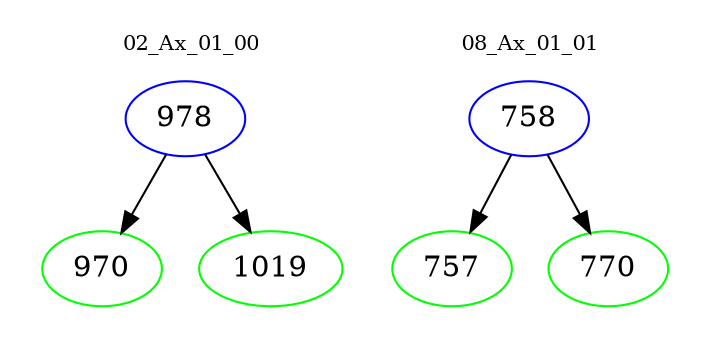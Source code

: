 digraph{
subgraph cluster_0 {
color = white
label = "02_Ax_01_00";
fontsize=10;
T0_978 [label="978", color="blue"]
T0_978 -> T0_970 [color="black"]
T0_970 [label="970", color="green"]
T0_978 -> T0_1019 [color="black"]
T0_1019 [label="1019", color="green"]
}
subgraph cluster_1 {
color = white
label = "08_Ax_01_01";
fontsize=10;
T1_758 [label="758", color="blue"]
T1_758 -> T1_757 [color="black"]
T1_757 [label="757", color="green"]
T1_758 -> T1_770 [color="black"]
T1_770 [label="770", color="green"]
}
}
